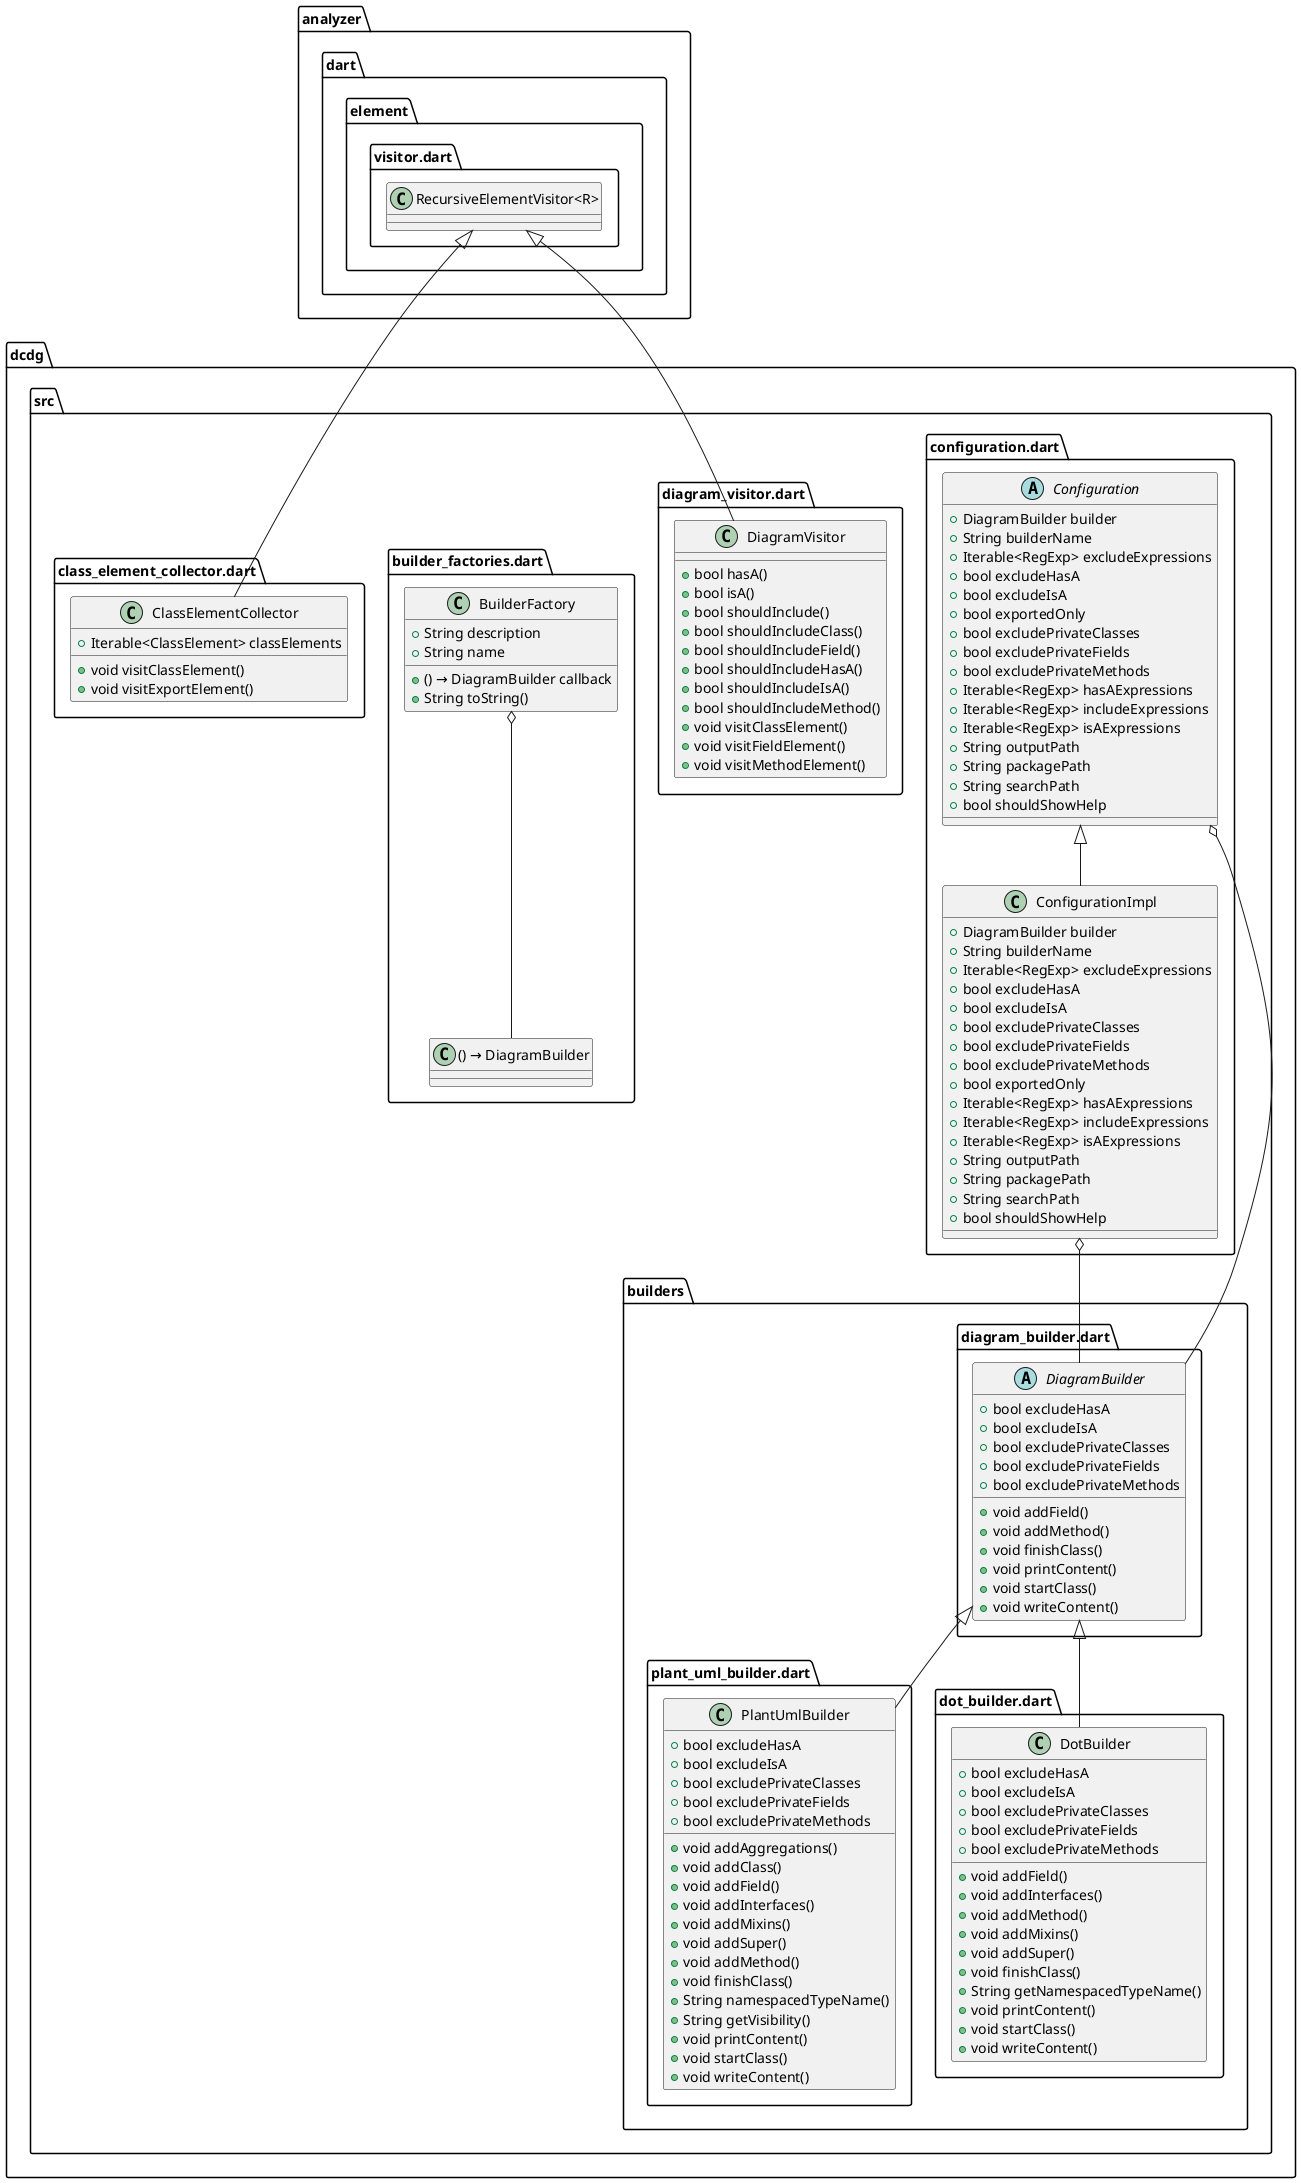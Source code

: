 @startuml
set namespaceSeparator ::

abstract class "dcdg::src::configuration.dart::Configuration" {
  +DiagramBuilder builder
  +String builderName
  +Iterable<RegExp> excludeExpressions
  +bool excludeHasA
  +bool excludeIsA
  +bool exportedOnly
  +bool excludePrivateClasses
  +bool excludePrivateFields
  +bool excludePrivateMethods
  +Iterable<RegExp> hasAExpressions
  +Iterable<RegExp> includeExpressions
  +Iterable<RegExp> isAExpressions
  +String outputPath
  +String packagePath
  +String searchPath
  +bool shouldShowHelp
}

"dcdg::src::configuration.dart::Configuration" o-- "dcdg::src::builders::diagram_builder.dart::DiagramBuilder"


class "dcdg::src::configuration.dart::ConfigurationImpl" {
  +DiagramBuilder builder
  +String builderName
  +Iterable<RegExp> excludeExpressions
  +bool excludeHasA
  +bool excludeIsA
  +bool excludePrivateClasses
  +bool excludePrivateFields
  +bool excludePrivateMethods
  +bool exportedOnly
  +Iterable<RegExp> hasAExpressions
  +Iterable<RegExp> includeExpressions
  +Iterable<RegExp> isAExpressions
  +String outputPath
  +String packagePath
  +String searchPath
  +bool shouldShowHelp
}

"dcdg::src::configuration.dart::Configuration" <|-- "dcdg::src::configuration.dart::ConfigurationImpl"
"dcdg::src::configuration.dart::ConfigurationImpl" o-- "dcdg::src::builders::diagram_builder.dart::DiagramBuilder"


class "dcdg::src::diagram_visitor.dart::DiagramVisitor" {
  +bool hasA()
  +bool isA()
  +bool shouldInclude()
  +bool shouldIncludeClass()
  +bool shouldIncludeField()
  +bool shouldIncludeHasA()
  +bool shouldIncludeIsA()
  +bool shouldIncludeMethod()
  +void visitClassElement()
  +void visitFieldElement()
  +void visitMethodElement()
}

"analyzer::dart::element::visitor.dart::RecursiveElementVisitor<R>" <|-- "dcdg::src::diagram_visitor.dart::DiagramVisitor"


class "dcdg::src::builders::plant_uml_builder.dart::PlantUmlBuilder" {
  +bool excludeHasA
  +bool excludeIsA
  +bool excludePrivateClasses
  +bool excludePrivateFields
  +bool excludePrivateMethods
  +void addAggregations()
  +void addClass()
  +void addField()
  +void addInterfaces()
  +void addMixins()
  +void addSuper()
  +void addMethod()
  +void finishClass()
  +String namespacedTypeName()
  +String getVisibility()
  +void printContent()
  +void startClass()
  +void writeContent()
}

"dcdg::src::builders::diagram_builder.dart::DiagramBuilder" <|-- "dcdg::src::builders::plant_uml_builder.dart::PlantUmlBuilder"


class "dcdg::src::builders::dot_builder.dart::DotBuilder" {
  +bool excludeHasA
  +bool excludeIsA
  +bool excludePrivateClasses
  +bool excludePrivateFields
  +bool excludePrivateMethods
  +void addField()
  +void addInterfaces()
  +void addMethod()
  +void addMixins()
  +void addSuper()
  +void finishClass()
  +String getNamespacedTypeName()
  +void printContent()
  +void startClass()
  +void writeContent()
}

"dcdg::src::builders::diagram_builder.dart::DiagramBuilder" <|-- "dcdg::src::builders::dot_builder.dart::DotBuilder"


abstract class "dcdg::src::builders::diagram_builder.dart::DiagramBuilder" {
  +bool excludeHasA
  +bool excludeIsA
  +bool excludePrivateClasses
  +bool excludePrivateFields
  +bool excludePrivateMethods
  +void addField()
  +void addMethod()
  +void finishClass()
  +void printContent()
  +void startClass()
  +void writeContent()
}



class "dcdg::src::builder_factories.dart::BuilderFactory" {
  +() → DiagramBuilder callback
  +String description
  +String name
  +String toString()
}

"dcdg::src::builder_factories.dart::BuilderFactory" o-- "dcdg::src::builder_factories.dart::() → DiagramBuilder"


class "dcdg::src::class_element_collector.dart::ClassElementCollector" {
  +Iterable<ClassElement> classElements
  +void visitClassElement()
  +void visitExportElement()
}

"analyzer::dart::element::visitor.dart::RecursiveElementVisitor<R>" <|-- "dcdg::src::class_element_collector.dart::ClassElementCollector"


@enduml